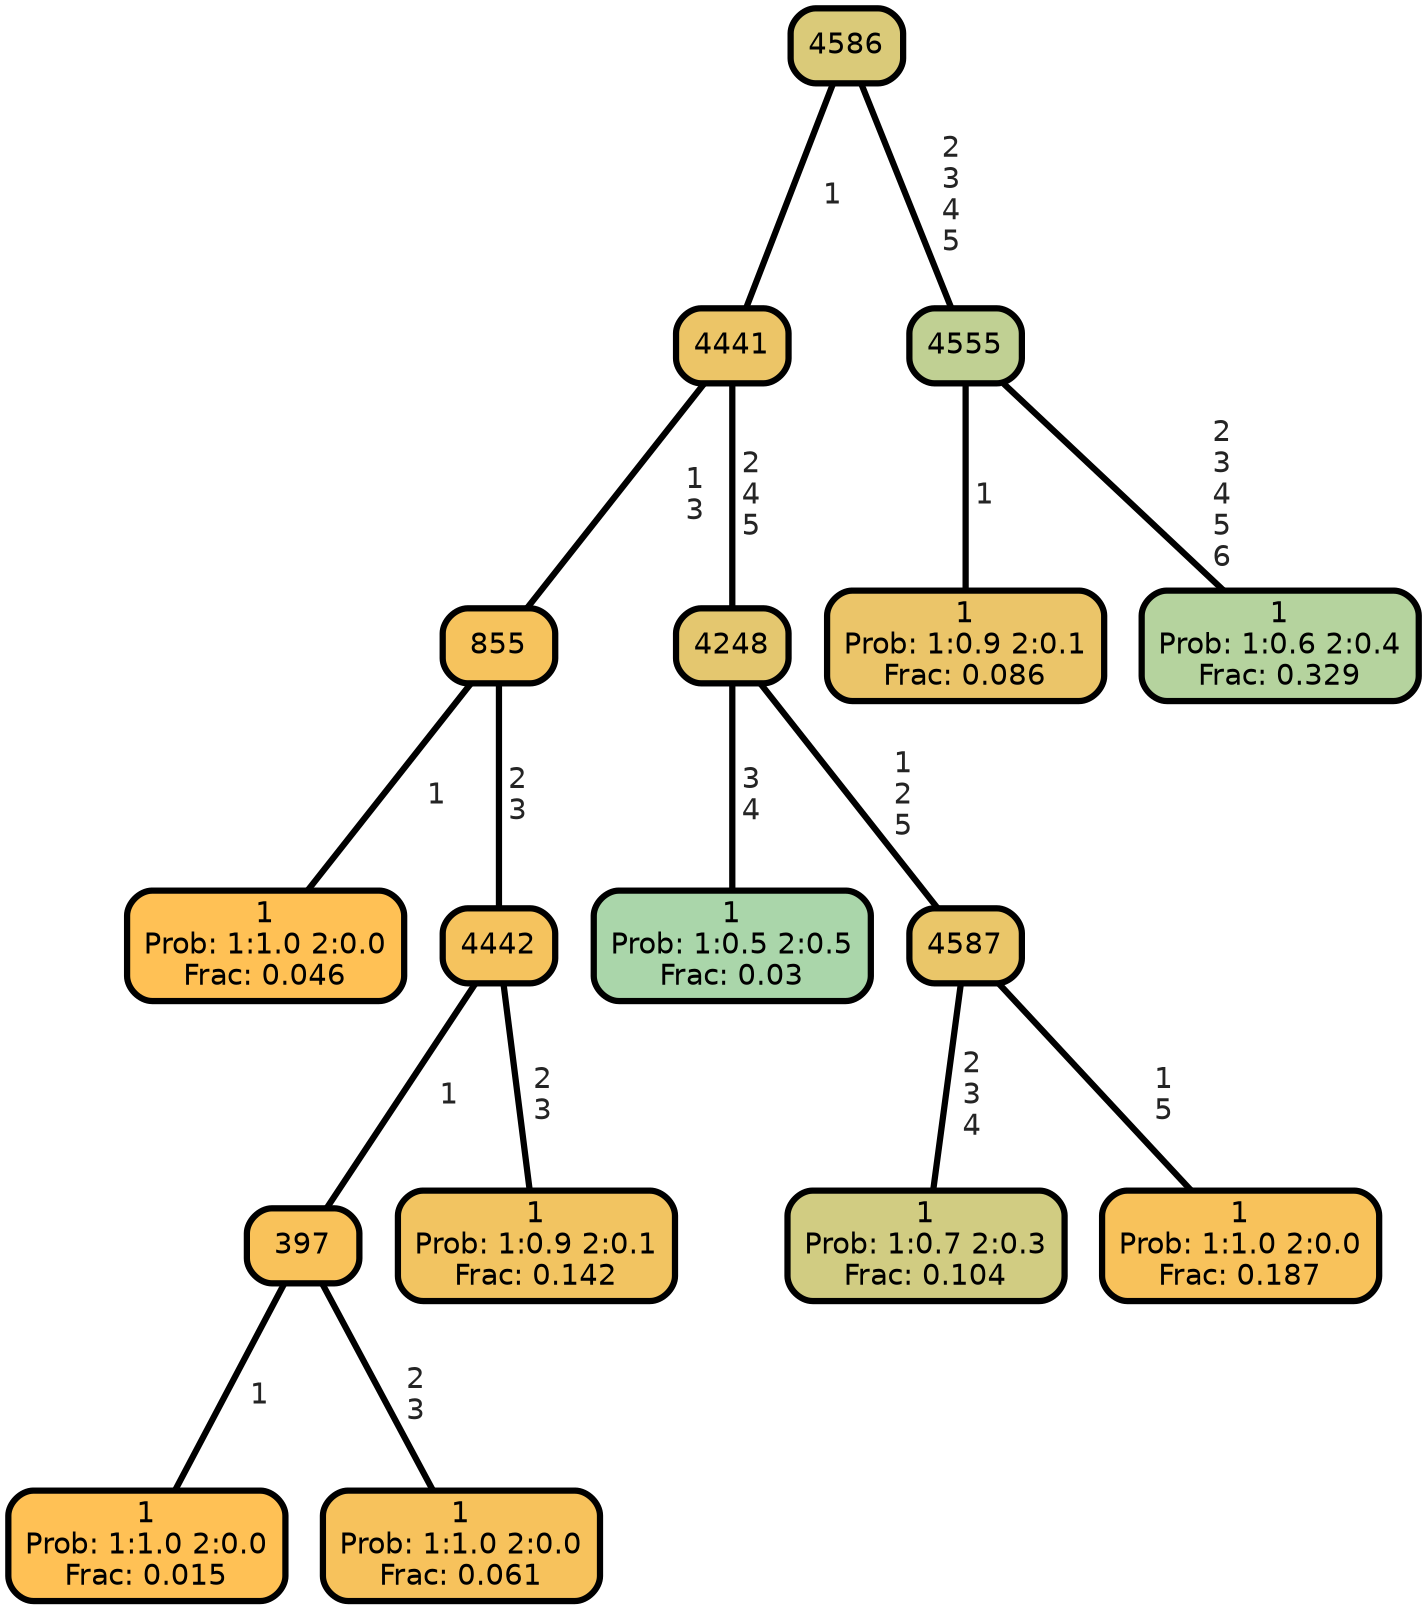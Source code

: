 graph Tree {
node [shape=box, style="filled, rounded",color="black",penwidth="3",fontcolor="black",                 fontname=helvetica] ;
graph [ranksep="0 equally", splines=straight,                 bgcolor=transparent, dpi=200] ;
edge [fontname=helvetica, fontweight=bold,fontcolor=grey14,color=black] ;
0 [label="1
Prob: 1:1.0 2:0.0
Frac: 0.046", fillcolor="#ffc155"] ;
1 [label="855", fillcolor="#f6c35d"] ;
2 [label="1
Prob: 1:1.0 2:0.0
Frac: 0.015", fillcolor="#ffc155"] ;
3 [label="397", fillcolor="#f9c25a"] ;
4 [label="1
Prob: 1:1.0 2:0.0
Frac: 0.061", fillcolor="#f7c25c"] ;
5 [label="4442", fillcolor="#f5c35e"] ;
6 [label="1
Prob: 1:0.9 2:0.1
Frac: 0.142", fillcolor="#f2c461"] ;
7 [label="4441", fillcolor="#ecc567"] ;
8 [label="1
Prob: 1:0.5 2:0.5
Frac: 0.03", fillcolor="#aad6aa"] ;
9 [label="4248", fillcolor="#e4c76f"] ;
10 [label="1
Prob: 1:0.7 2:0.3
Frac: 0.104", fillcolor="#d1cc82"] ;
11 [label="4587", fillcolor="#eac669"] ;
12 [label="1
Prob: 1:1.0 2:0.0
Frac: 0.187", fillcolor="#f8c25b"] ;
13 [label="4586", fillcolor="#daca79"] ;
14 [label="1
Prob: 1:0.9 2:0.1
Frac: 0.086", fillcolor="#ebc569"] ;
15 [label="4555", fillcolor="#c0d093"] ;
16 [label="1
Prob: 1:0.6 2:0.4
Frac: 0.329", fillcolor="#b5d39e"] ;
1 -- 0 [label=" 1",penwidth=3] ;
1 -- 5 [label=" 2\n 3",penwidth=3] ;
3 -- 2 [label=" 1",penwidth=3] ;
3 -- 4 [label=" 2\n 3",penwidth=3] ;
5 -- 3 [label=" 1",penwidth=3] ;
5 -- 6 [label=" 2\n 3",penwidth=3] ;
7 -- 1 [label=" 1\n 3",penwidth=3] ;
7 -- 9 [label=" 2\n 4\n 5",penwidth=3] ;
9 -- 8 [label=" 3\n 4",penwidth=3] ;
9 -- 11 [label=" 1\n 2\n 5",penwidth=3] ;
11 -- 10 [label=" 2\n 3\n 4",penwidth=3] ;
11 -- 12 [label=" 1\n 5",penwidth=3] ;
13 -- 7 [label=" 1",penwidth=3] ;
13 -- 15 [label=" 2\n 3\n 4\n 5",penwidth=3] ;
15 -- 14 [label=" 1",penwidth=3] ;
15 -- 16 [label=" 2\n 3\n 4\n 5\n 6",penwidth=3] ;
{rank = same;}}
